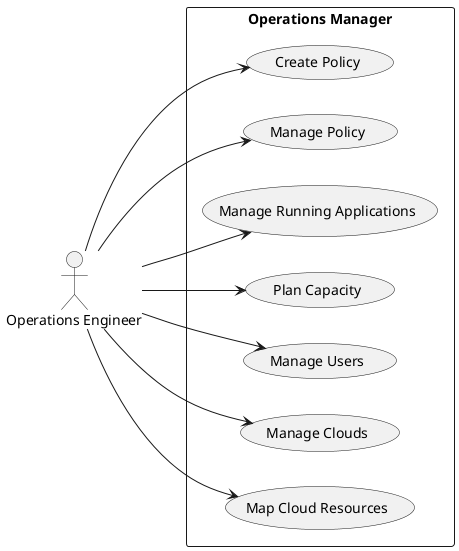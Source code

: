 @startuml
left to right direction

:Operations Engineer: as Ops

rectangle "Operations Manager" {
Ops --> (Create Policy)
Ops --> (Manage Policy)
Ops --> (Manage Running Applications)
Ops --> (Plan Capacity)
Ops --> (Manage Users)
Ops --> (Manage Clouds)
Ops --> (Map Cloud Resources)
}
@enduml
